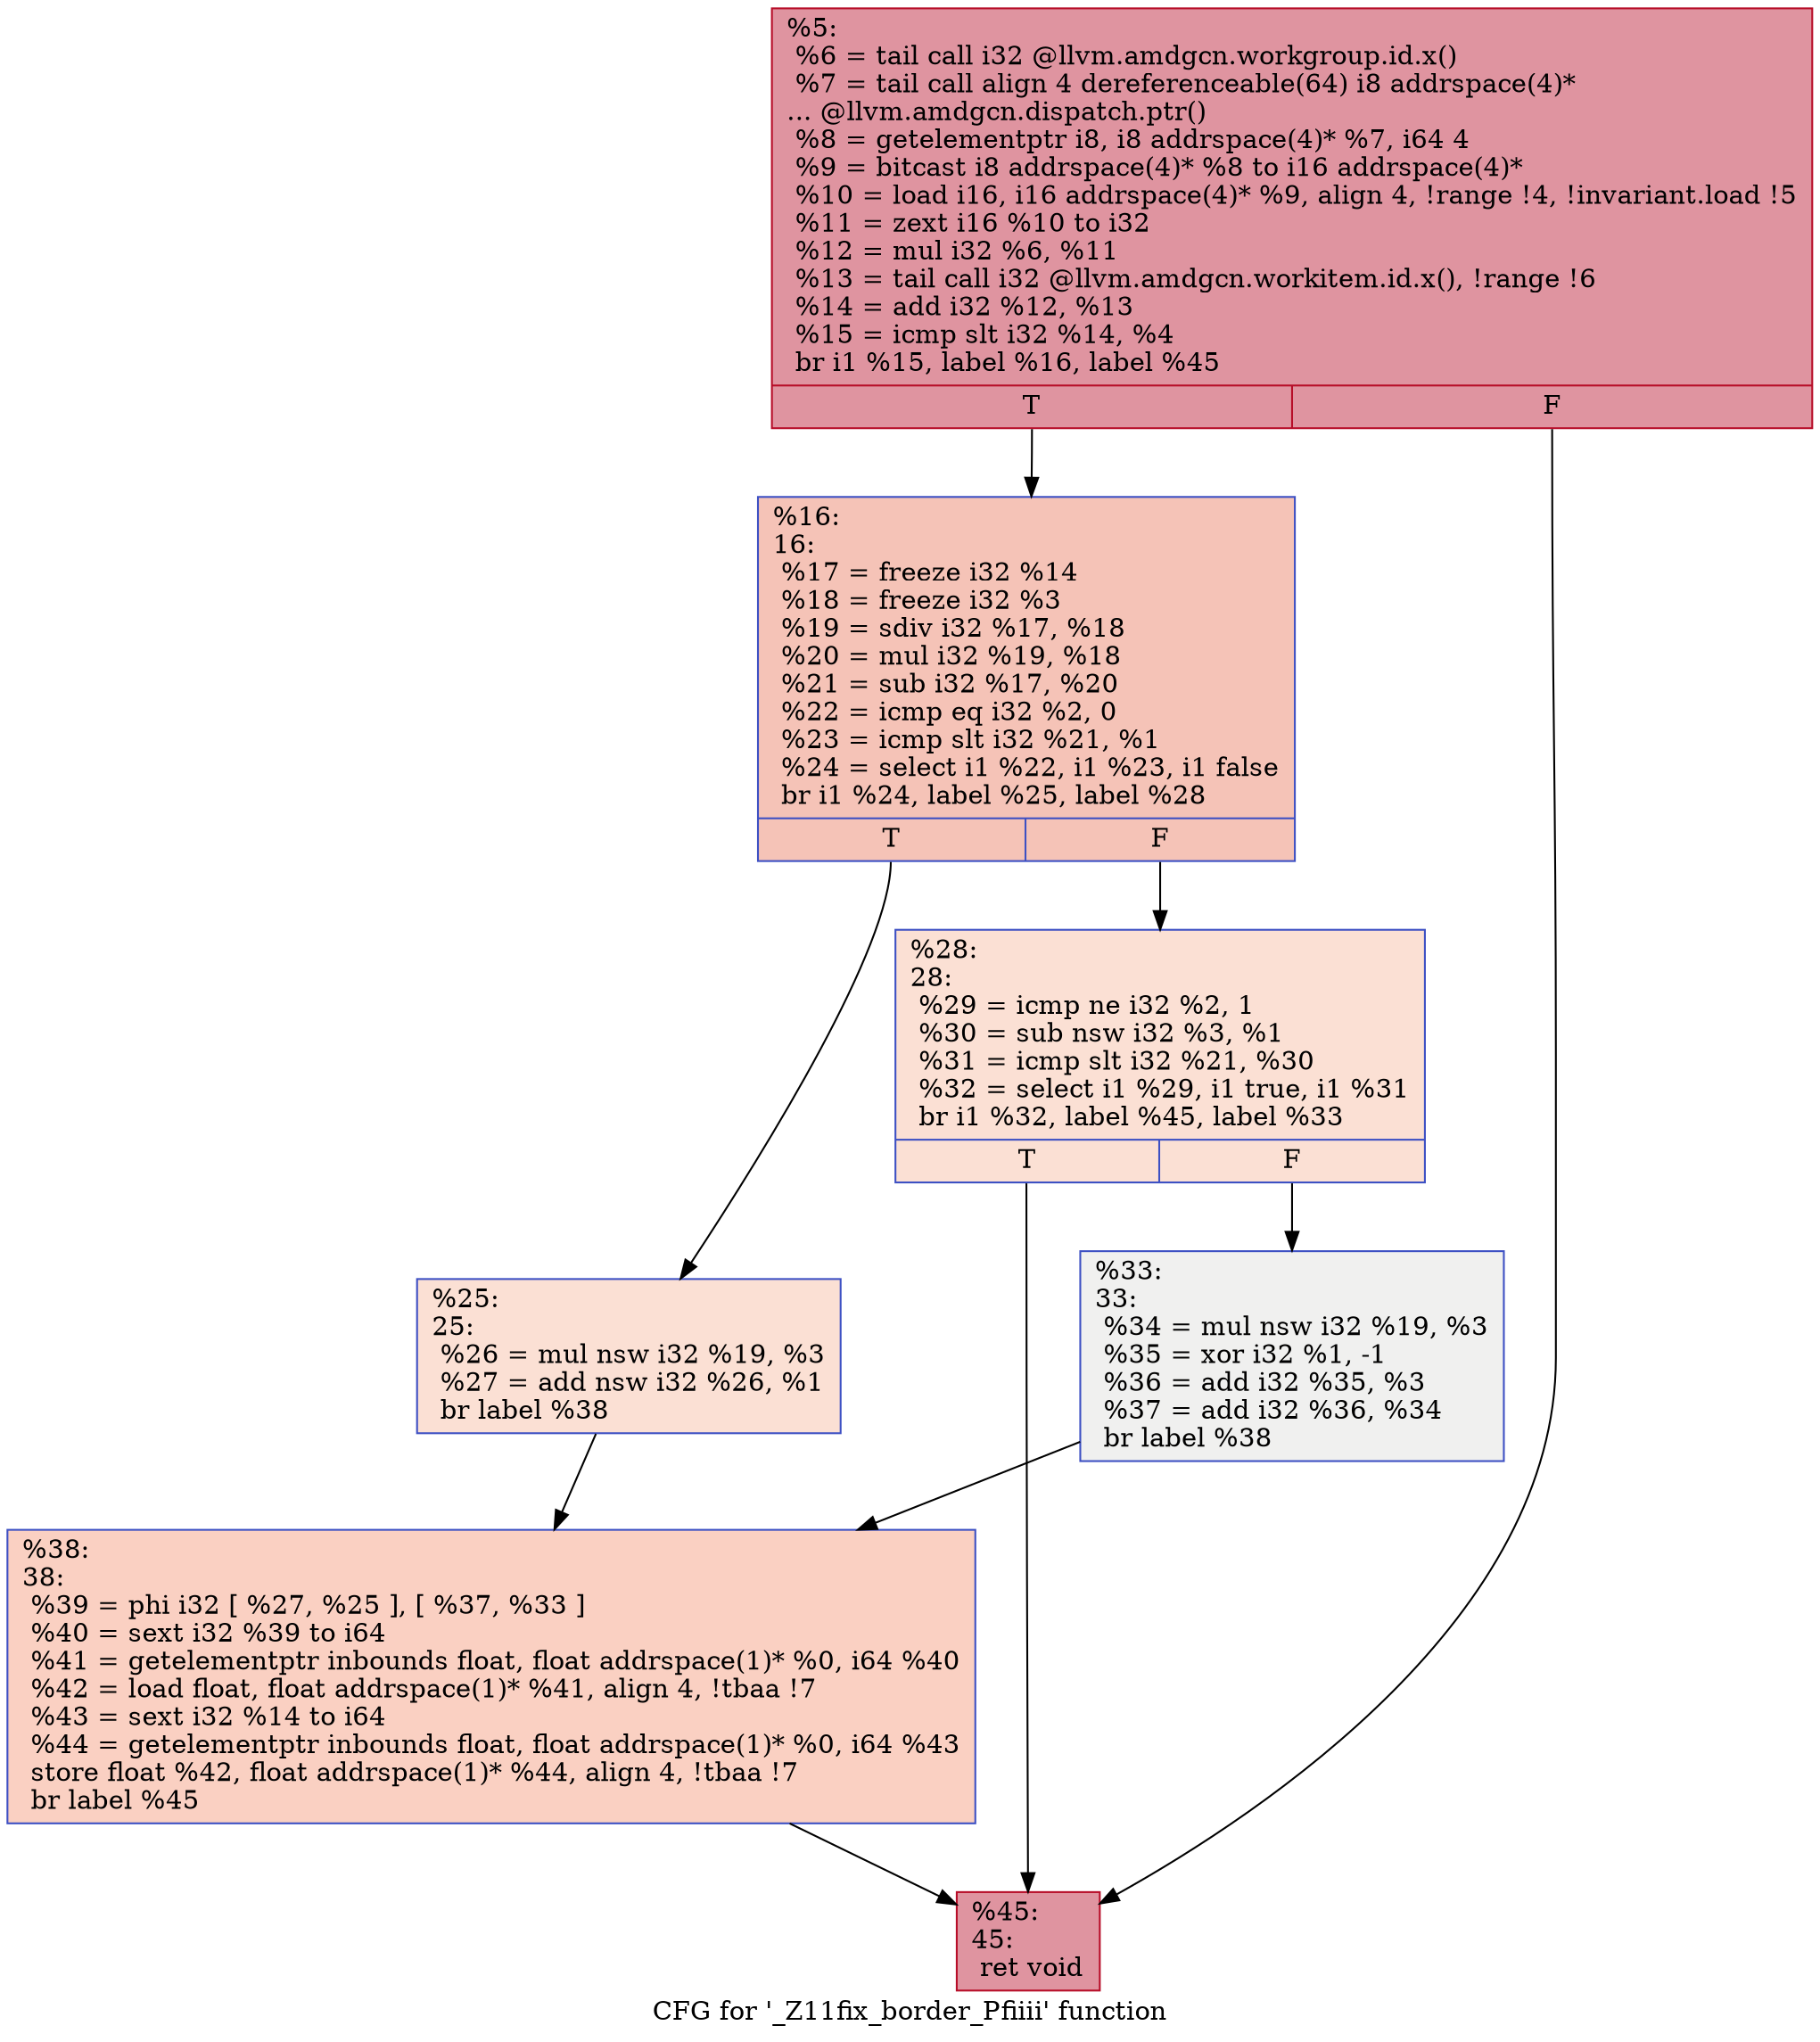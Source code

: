 digraph "CFG for '_Z11fix_border_Pfiiii' function" {
	label="CFG for '_Z11fix_border_Pfiiii' function";

	Node0x5fa53b0 [shape=record,color="#b70d28ff", style=filled, fillcolor="#b70d2870",label="{%5:\l  %6 = tail call i32 @llvm.amdgcn.workgroup.id.x()\l  %7 = tail call align 4 dereferenceable(64) i8 addrspace(4)*\l... @llvm.amdgcn.dispatch.ptr()\l  %8 = getelementptr i8, i8 addrspace(4)* %7, i64 4\l  %9 = bitcast i8 addrspace(4)* %8 to i16 addrspace(4)*\l  %10 = load i16, i16 addrspace(4)* %9, align 4, !range !4, !invariant.load !5\l  %11 = zext i16 %10 to i32\l  %12 = mul i32 %6, %11\l  %13 = tail call i32 @llvm.amdgcn.workitem.id.x(), !range !6\l  %14 = add i32 %12, %13\l  %15 = icmp slt i32 %14, %4\l  br i1 %15, label %16, label %45\l|{<s0>T|<s1>F}}"];
	Node0x5fa53b0:s0 -> Node0x5fa7240;
	Node0x5fa53b0:s1 -> Node0x5fa72d0;
	Node0x5fa7240 [shape=record,color="#3d50c3ff", style=filled, fillcolor="#e8765c70",label="{%16:\l16:                                               \l  %17 = freeze i32 %14\l  %18 = freeze i32 %3\l  %19 = sdiv i32 %17, %18\l  %20 = mul i32 %19, %18\l  %21 = sub i32 %17, %20\l  %22 = icmp eq i32 %2, 0\l  %23 = icmp slt i32 %21, %1\l  %24 = select i1 %22, i1 %23, i1 false\l  br i1 %24, label %25, label %28\l|{<s0>T|<s1>F}}"];
	Node0x5fa7240:s0 -> Node0x5fa7940;
	Node0x5fa7240:s1 -> Node0x5fa7990;
	Node0x5fa7940 [shape=record,color="#3d50c3ff", style=filled, fillcolor="#f7b99e70",label="{%25:\l25:                                               \l  %26 = mul nsw i32 %19, %3\l  %27 = add nsw i32 %26, %1\l  br label %38\l}"];
	Node0x5fa7940 -> Node0x5fa7bf0;
	Node0x5fa7990 [shape=record,color="#3d50c3ff", style=filled, fillcolor="#f7b99e70",label="{%28:\l28:                                               \l  %29 = icmp ne i32 %2, 1\l  %30 = sub nsw i32 %3, %1\l  %31 = icmp slt i32 %21, %30\l  %32 = select i1 %29, i1 true, i1 %31\l  br i1 %32, label %45, label %33\l|{<s0>T|<s1>F}}"];
	Node0x5fa7990:s0 -> Node0x5fa72d0;
	Node0x5fa7990:s1 -> Node0x5fa7410;
	Node0x5fa7410 [shape=record,color="#3d50c3ff", style=filled, fillcolor="#dedcdb70",label="{%33:\l33:                                               \l  %34 = mul nsw i32 %19, %3\l  %35 = xor i32 %1, -1\l  %36 = add i32 %35, %3\l  %37 = add i32 %36, %34\l  br label %38\l}"];
	Node0x5fa7410 -> Node0x5fa7bf0;
	Node0x5fa7bf0 [shape=record,color="#3d50c3ff", style=filled, fillcolor="#f3947570",label="{%38:\l38:                                               \l  %39 = phi i32 [ %27, %25 ], [ %37, %33 ]\l  %40 = sext i32 %39 to i64\l  %41 = getelementptr inbounds float, float addrspace(1)* %0, i64 %40\l  %42 = load float, float addrspace(1)* %41, align 4, !tbaa !7\l  %43 = sext i32 %14 to i64\l  %44 = getelementptr inbounds float, float addrspace(1)* %0, i64 %43\l  store float %42, float addrspace(1)* %44, align 4, !tbaa !7\l  br label %45\l}"];
	Node0x5fa7bf0 -> Node0x5fa72d0;
	Node0x5fa72d0 [shape=record,color="#b70d28ff", style=filled, fillcolor="#b70d2870",label="{%45:\l45:                                               \l  ret void\l}"];
}
